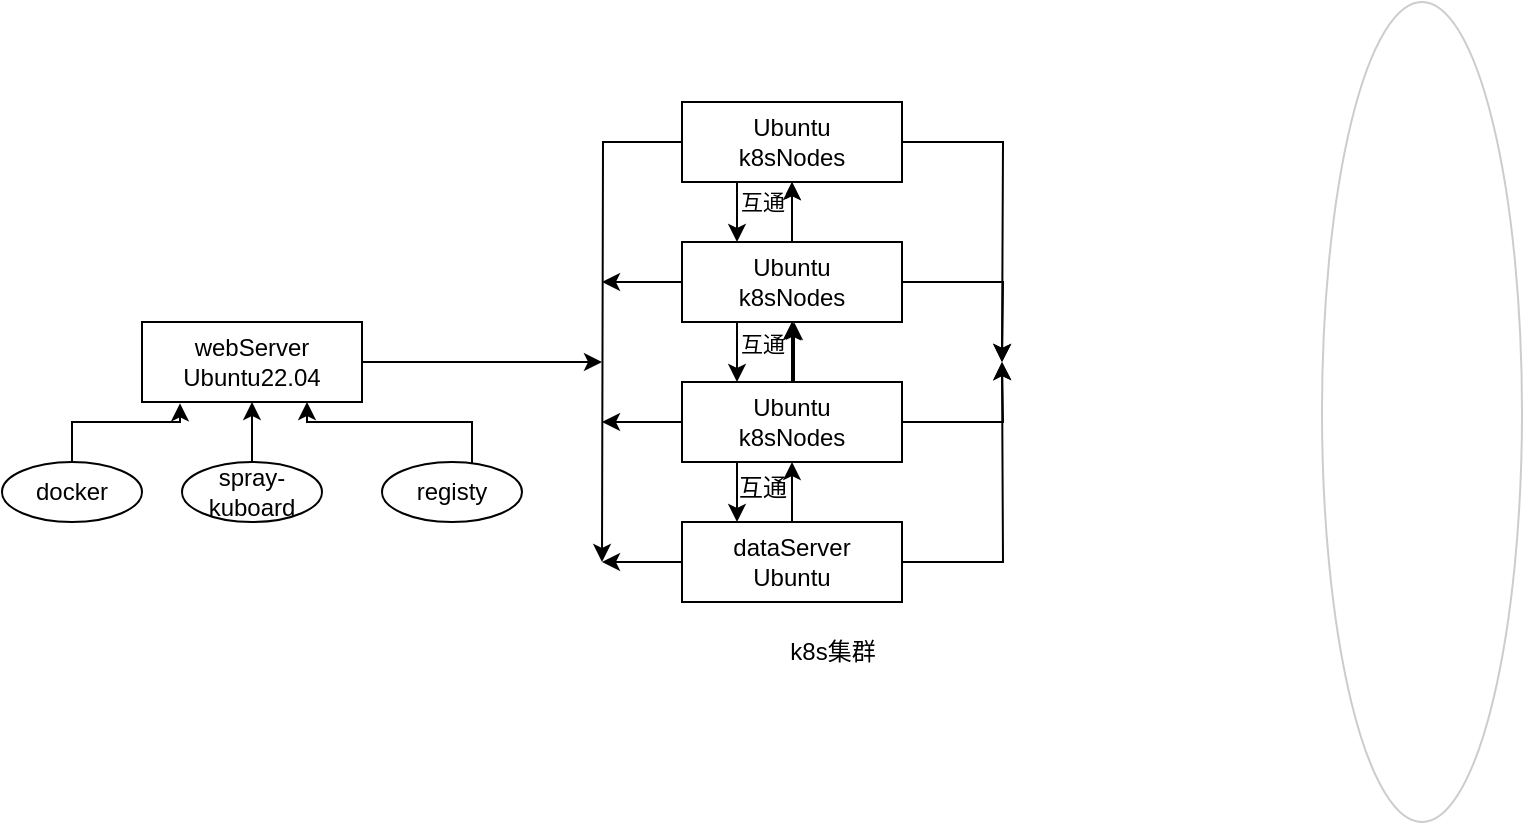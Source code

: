 <mxfile version="22.1.0" type="github">
  <diagram name="第 1 页" id="i8u_OBD3O_TQcKY7orfp">
    <mxGraphModel dx="1621" dy="432" grid="1" gridSize="10" guides="1" tooltips="1" connect="1" arrows="1" fold="1" page="1" pageScale="1" pageWidth="827" pageHeight="1169" math="0" shadow="0">
      <root>
        <mxCell id="0" />
        <mxCell id="1" parent="0" />
        <mxCell id="NINAPxGtuBQYfsfIf3ee-16" style="edgeStyle=orthogonalEdgeStyle;rounded=0;orthogonalLoop=1;jettySize=auto;html=1;entryX=0;entryY=0.5;entryDx=0;entryDy=0;" parent="1" source="NINAPxGtuBQYfsfIf3ee-2" edge="1">
          <mxGeometry relative="1" as="geometry">
            <mxPoint x="240" y="400" as="targetPoint" />
          </mxGeometry>
        </mxCell>
        <mxCell id="NINAPxGtuBQYfsfIf3ee-23" style="edgeStyle=orthogonalEdgeStyle;rounded=0;orthogonalLoop=1;jettySize=auto;html=1;exitX=0.25;exitY=1;exitDx=0;exitDy=0;entryX=0.25;entryY=0;entryDx=0;entryDy=0;" parent="1" source="NINAPxGtuBQYfsfIf3ee-2" target="NINAPxGtuBQYfsfIf3ee-8" edge="1">
          <mxGeometry relative="1" as="geometry" />
        </mxCell>
        <mxCell id="qvz7UbXK8W9iCngONPpW-12" style="edgeStyle=orthogonalEdgeStyle;rounded=0;orthogonalLoop=1;jettySize=auto;html=1;exitX=0;exitY=0.5;exitDx=0;exitDy=0;" edge="1" parent="1" source="NINAPxGtuBQYfsfIf3ee-2">
          <mxGeometry relative="1" as="geometry">
            <mxPoint x="40" y="500" as="targetPoint" />
          </mxGeometry>
        </mxCell>
        <mxCell id="NINAPxGtuBQYfsfIf3ee-2" value="Ubuntu&lt;br&gt;k8sNodes" style="rounded=0;whiteSpace=wrap;html=1;" parent="1" vertex="1">
          <mxGeometry x="80" y="270" width="110" height="40" as="geometry" />
        </mxCell>
        <mxCell id="NINAPxGtuBQYfsfIf3ee-15" style="edgeStyle=orthogonalEdgeStyle;rounded=0;orthogonalLoop=1;jettySize=auto;html=1;entryX=0;entryY=0.5;entryDx=0;entryDy=0;" parent="1" source="NINAPxGtuBQYfsfIf3ee-6" edge="1">
          <mxGeometry relative="1" as="geometry">
            <mxPoint x="240" y="400" as="targetPoint" />
          </mxGeometry>
        </mxCell>
        <mxCell id="NINAPxGtuBQYfsfIf3ee-26" style="edgeStyle=orthogonalEdgeStyle;rounded=0;orthogonalLoop=1;jettySize=auto;html=1;exitX=0.5;exitY=0;exitDx=0;exitDy=0;entryX=0.5;entryY=1;entryDx=0;entryDy=0;" parent="1" source="NINAPxGtuBQYfsfIf3ee-6" target="NINAPxGtuBQYfsfIf3ee-7" edge="1">
          <mxGeometry relative="1" as="geometry" />
        </mxCell>
        <mxCell id="qvz7UbXK8W9iCngONPpW-13" style="edgeStyle=orthogonalEdgeStyle;rounded=0;orthogonalLoop=1;jettySize=auto;html=1;exitX=0;exitY=0.5;exitDx=0;exitDy=0;" edge="1" parent="1" source="NINAPxGtuBQYfsfIf3ee-6">
          <mxGeometry relative="1" as="geometry">
            <mxPoint x="40" y="500" as="targetPoint" />
          </mxGeometry>
        </mxCell>
        <mxCell id="NINAPxGtuBQYfsfIf3ee-6" value="dataServer&lt;br&gt;Ubuntu" style="rounded=0;whiteSpace=wrap;html=1;" parent="1" vertex="1">
          <mxGeometry x="80" y="480" width="110" height="40" as="geometry" />
        </mxCell>
        <mxCell id="NINAPxGtuBQYfsfIf3ee-11" value="" style="edgeStyle=orthogonalEdgeStyle;rounded=0;orthogonalLoop=1;jettySize=auto;html=1;" parent="1" edge="1">
          <mxGeometry relative="1" as="geometry">
            <mxPoint x="136" y="410" as="sourcePoint" />
            <mxPoint x="136" y="380" as="targetPoint" />
          </mxGeometry>
        </mxCell>
        <mxCell id="NINAPxGtuBQYfsfIf3ee-20" value="互通" style="edgeLabel;html=1;align=center;verticalAlign=middle;resizable=0;points=[];" parent="NINAPxGtuBQYfsfIf3ee-11" vertex="1" connectable="0">
          <mxGeometry x="0.293" y="-3" relative="1" as="geometry">
            <mxPoint x="-19" as="offset" />
          </mxGeometry>
        </mxCell>
        <mxCell id="NINAPxGtuBQYfsfIf3ee-14" style="edgeStyle=orthogonalEdgeStyle;rounded=0;orthogonalLoop=1;jettySize=auto;html=1;entryX=0;entryY=0.5;entryDx=0;entryDy=0;" parent="1" source="NINAPxGtuBQYfsfIf3ee-7" edge="1">
          <mxGeometry relative="1" as="geometry">
            <mxPoint x="240" y="400" as="targetPoint" />
          </mxGeometry>
        </mxCell>
        <mxCell id="NINAPxGtuBQYfsfIf3ee-24" style="edgeStyle=orthogonalEdgeStyle;rounded=0;orthogonalLoop=1;jettySize=auto;html=1;exitX=0.25;exitY=1;exitDx=0;exitDy=0;entryX=0.25;entryY=0;entryDx=0;entryDy=0;" parent="1" source="NINAPxGtuBQYfsfIf3ee-7" target="NINAPxGtuBQYfsfIf3ee-6" edge="1">
          <mxGeometry relative="1" as="geometry" />
        </mxCell>
        <mxCell id="NINAPxGtuBQYfsfIf3ee-27" value="" style="edgeStyle=orthogonalEdgeStyle;rounded=0;orthogonalLoop=1;jettySize=auto;html=1;" parent="1" source="NINAPxGtuBQYfsfIf3ee-7" target="NINAPxGtuBQYfsfIf3ee-8" edge="1">
          <mxGeometry relative="1" as="geometry" />
        </mxCell>
        <mxCell id="NINAPxGtuBQYfsfIf3ee-28" value="" style="edgeStyle=orthogonalEdgeStyle;rounded=0;orthogonalLoop=1;jettySize=auto;html=1;" parent="1" source="NINAPxGtuBQYfsfIf3ee-7" target="NINAPxGtuBQYfsfIf3ee-8" edge="1">
          <mxGeometry relative="1" as="geometry" />
        </mxCell>
        <mxCell id="qvz7UbXK8W9iCngONPpW-14" style="edgeStyle=orthogonalEdgeStyle;rounded=0;orthogonalLoop=1;jettySize=auto;html=1;" edge="1" parent="1" source="NINAPxGtuBQYfsfIf3ee-7">
          <mxGeometry relative="1" as="geometry">
            <mxPoint x="40" y="430" as="targetPoint" />
          </mxGeometry>
        </mxCell>
        <mxCell id="NINAPxGtuBQYfsfIf3ee-7" value="Ubuntu&lt;br&gt;k8sNodes" style="rounded=0;whiteSpace=wrap;html=1;" parent="1" vertex="1">
          <mxGeometry x="80" y="410" width="110" height="40" as="geometry" />
        </mxCell>
        <mxCell id="NINAPxGtuBQYfsfIf3ee-13" value="" style="edgeStyle=orthogonalEdgeStyle;rounded=0;orthogonalLoop=1;jettySize=auto;html=1;" parent="1" source="NINAPxGtuBQYfsfIf3ee-8" edge="1">
          <mxGeometry relative="1" as="geometry">
            <mxPoint x="240" y="400" as="targetPoint" />
          </mxGeometry>
        </mxCell>
        <mxCell id="NINAPxGtuBQYfsfIf3ee-18" value="" style="edgeStyle=orthogonalEdgeStyle;rounded=0;orthogonalLoop=1;jettySize=auto;html=1;" parent="1" source="NINAPxGtuBQYfsfIf3ee-8" target="NINAPxGtuBQYfsfIf3ee-2" edge="1">
          <mxGeometry relative="1" as="geometry" />
        </mxCell>
        <mxCell id="NINAPxGtuBQYfsfIf3ee-19" value="互通&lt;br&gt;" style="edgeLabel;html=1;align=center;verticalAlign=middle;resizable=0;points=[];" parent="NINAPxGtuBQYfsfIf3ee-18" vertex="1" connectable="0">
          <mxGeometry x="0.253" y="-2" relative="1" as="geometry">
            <mxPoint x="-17" y="-9" as="offset" />
          </mxGeometry>
        </mxCell>
        <mxCell id="NINAPxGtuBQYfsfIf3ee-21" style="edgeStyle=orthogonalEdgeStyle;rounded=0;orthogonalLoop=1;jettySize=auto;html=1;exitX=0.25;exitY=1;exitDx=0;exitDy=0;entryX=0.25;entryY=0;entryDx=0;entryDy=0;" parent="1" source="NINAPxGtuBQYfsfIf3ee-8" target="NINAPxGtuBQYfsfIf3ee-7" edge="1">
          <mxGeometry relative="1" as="geometry" />
        </mxCell>
        <mxCell id="NINAPxGtuBQYfsfIf3ee-31" value="" style="edgeStyle=orthogonalEdgeStyle;rounded=0;orthogonalLoop=1;jettySize=auto;html=1;" parent="1" source="NINAPxGtuBQYfsfIf3ee-8" target="NINAPxGtuBQYfsfIf3ee-2" edge="1">
          <mxGeometry relative="1" as="geometry" />
        </mxCell>
        <mxCell id="qvz7UbXK8W9iCngONPpW-15" style="edgeStyle=orthogonalEdgeStyle;rounded=0;orthogonalLoop=1;jettySize=auto;html=1;" edge="1" parent="1" source="NINAPxGtuBQYfsfIf3ee-8">
          <mxGeometry relative="1" as="geometry">
            <mxPoint x="40" y="360" as="targetPoint" />
          </mxGeometry>
        </mxCell>
        <mxCell id="NINAPxGtuBQYfsfIf3ee-8" value="Ubuntu&lt;br&gt;k8sNodes" style="rounded=0;whiteSpace=wrap;html=1;" parent="1" vertex="1">
          <mxGeometry x="80" y="340" width="110" height="40" as="geometry" />
        </mxCell>
        <mxCell id="NINAPxGtuBQYfsfIf3ee-32" value="互通" style="text;html=1;align=center;verticalAlign=middle;resizable=0;points=[];autosize=1;strokeColor=none;fillColor=none;" parent="1" vertex="1">
          <mxGeometry x="95" y="448" width="50" height="30" as="geometry" />
        </mxCell>
        <mxCell id="NINAPxGtuBQYfsfIf3ee-45" style="edgeStyle=orthogonalEdgeStyle;rounded=0;orthogonalLoop=1;jettySize=auto;html=1;" parent="1" source="NINAPxGtuBQYfsfIf3ee-33" edge="1">
          <mxGeometry relative="1" as="geometry">
            <mxPoint x="40" y="400" as="targetPoint" />
          </mxGeometry>
        </mxCell>
        <mxCell id="NINAPxGtuBQYfsfIf3ee-33" value="webServer&lt;br&gt;Ubuntu22.04" style="rounded=0;whiteSpace=wrap;html=1;" parent="1" vertex="1">
          <mxGeometry x="-190" y="380" width="110" height="40" as="geometry" />
        </mxCell>
        <mxCell id="NINAPxGtuBQYfsfIf3ee-38" value="" style="ellipse;whiteSpace=wrap;html=1;shadow=0;opacity=20;labelBorderColor=default;fontColor=#000000;" parent="1" vertex="1">
          <mxGeometry x="400" y="220" width="100" height="410" as="geometry" />
        </mxCell>
        <mxCell id="NINAPxGtuBQYfsfIf3ee-46" value="k8s集群" style="text;html=1;align=center;verticalAlign=middle;resizable=0;points=[];autosize=1;strokeColor=none;fillColor=none;" parent="1" vertex="1">
          <mxGeometry x="120" y="530" width="70" height="30" as="geometry" />
        </mxCell>
        <mxCell id="qvz7UbXK8W9iCngONPpW-1" value="docker" style="ellipse;whiteSpace=wrap;html=1;" vertex="1" parent="1">
          <mxGeometry x="-260" y="450" width="70" height="30" as="geometry" />
        </mxCell>
        <mxCell id="qvz7UbXK8W9iCngONPpW-6" style="edgeStyle=orthogonalEdgeStyle;rounded=0;orthogonalLoop=1;jettySize=auto;html=1;exitX=0.5;exitY=0;exitDx=0;exitDy=0;entryX=0.5;entryY=1;entryDx=0;entryDy=0;" edge="1" parent="1" source="qvz7UbXK8W9iCngONPpW-2" target="NINAPxGtuBQYfsfIf3ee-33">
          <mxGeometry relative="1" as="geometry" />
        </mxCell>
        <mxCell id="qvz7UbXK8W9iCngONPpW-2" value="spray-kuboard" style="ellipse;whiteSpace=wrap;html=1;" vertex="1" parent="1">
          <mxGeometry x="-170" y="450" width="70" height="30" as="geometry" />
        </mxCell>
        <mxCell id="qvz7UbXK8W9iCngONPpW-7" style="edgeStyle=orthogonalEdgeStyle;rounded=0;orthogonalLoop=1;jettySize=auto;html=1;entryX=0.75;entryY=1;entryDx=0;entryDy=0;" edge="1" parent="1" source="qvz7UbXK8W9iCngONPpW-4" target="NINAPxGtuBQYfsfIf3ee-33">
          <mxGeometry relative="1" as="geometry">
            <Array as="points">
              <mxPoint x="-25" y="430" />
              <mxPoint x="-107" y="430" />
            </Array>
          </mxGeometry>
        </mxCell>
        <mxCell id="qvz7UbXK8W9iCngONPpW-4" value="registy" style="ellipse;whiteSpace=wrap;html=1;" vertex="1" parent="1">
          <mxGeometry x="-70" y="450" width="70" height="30" as="geometry" />
        </mxCell>
        <mxCell id="qvz7UbXK8W9iCngONPpW-5" style="edgeStyle=orthogonalEdgeStyle;rounded=0;orthogonalLoop=1;jettySize=auto;html=1;exitX=0.5;exitY=0;exitDx=0;exitDy=0;entryX=0.173;entryY=1.017;entryDx=0;entryDy=0;entryPerimeter=0;" edge="1" parent="1" source="qvz7UbXK8W9iCngONPpW-1" target="NINAPxGtuBQYfsfIf3ee-33">
          <mxGeometry relative="1" as="geometry" />
        </mxCell>
      </root>
    </mxGraphModel>
  </diagram>
</mxfile>
